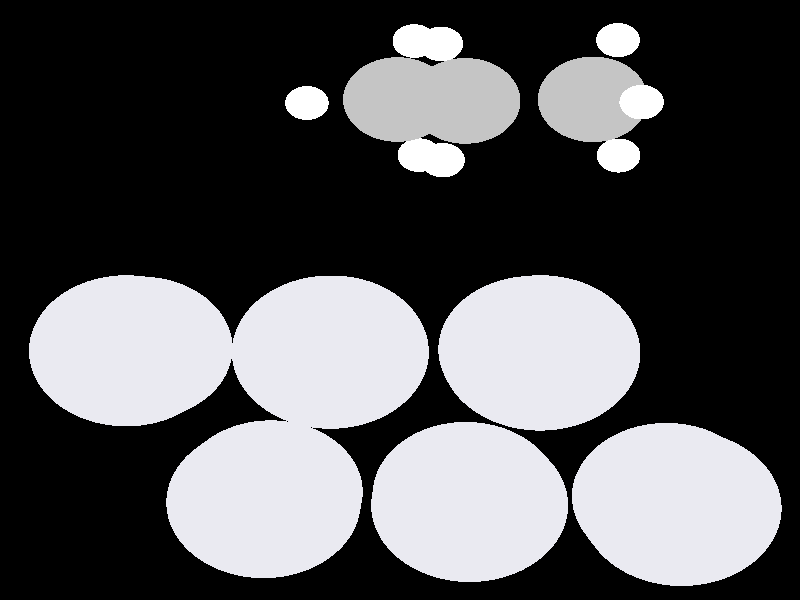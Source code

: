 #include "colors.inc"
#include "finish.inc"

global_settings {assumed_gamma 1 max_trace_level 6}
background {color White transmit 1.0}
camera {perspective
  right -9.29*x up 8.96*y
  direction 100.00*z
  location <0,0,100.00> look_at <0,0,0>}


light_source {<  2.00,   3.00,  40.00> color White
  area_light <0.70, 0, 0>, <0, 0.70, 0>, 3, 3
  adaptive 1 jitter}
// no fog
#declare simple = finish {phong 0.7}
#declare pale = finish {ambient 0.5 diffuse 0.85 roughness 0.001 specular 0.200 }
#declare intermediate = finish {ambient 0.3 diffuse 0.6 specular 0.1 roughness 0.04}
#declare vmd = finish {ambient 0.0 diffuse 0.65 phong 0.1 phong_size 40.0 specular 0.5 }
#declare jmol = finish {ambient 0.2 diffuse 0.6 specular 1 roughness 0.001 metallic}
#declare ase2 = finish {ambient 0.05 brilliance 3 diffuse 0.6 metallic specular 0.7 roughness 0.04 reflection 0.15}
#declare ase3 = finish {ambient 0.15 brilliance 2 diffuse 0.6 metallic specular 1.0 roughness 0.001 reflection 0.0}
#declare glass = finish {ambient 0.05 diffuse 0.3 specular 1.0 roughness 0.001}
#declare glass2 = finish {ambient 0.01 diffuse 0.3 specular 1.0 reflection 0.25 roughness 0.001}
#declare Rcell = 0.050;
#declare Rbond = 0.100;

#macro atom(LOC, R, COL, TRANS, FIN)
  sphere{LOC, R texture{pigment{color COL transmit TRANS} finish{FIN}}}
#end
#macro constrain(LOC, R, COL, TRANS FIN)
union{torus{R, Rcell rotate 45*z texture{pigment{color COL transmit TRANS} finish{FIN}}}
     torus{R, Rcell rotate -45*z texture{pigment{color COL transmit TRANS} finish{FIN}}}
     translate LOC}
#end

// no cell vertices
atom(< -1.63,  -3.11,  -8.49>, 1.16, rgb <0.82, 0.82, 0.88>, 0.0, ase3) // #0
atom(< -1.63,  -3.11,  -5.66>, 1.16, rgb <0.82, 0.82, 0.88>, 0.0, ase3) // #1
atom(< -1.63,  -3.11,  -2.83>, 1.16, rgb <0.82, 0.82, 0.88>, 0.0, ase3) // #2
atom(<  0.82,  -3.11,  -7.07>, 1.16, rgb <0.82, 0.82, 0.88>, 0.0, ase3) // #3
atom(<  0.82,  -3.11,  -4.25>, 1.16, rgb <0.82, 0.82, 0.88>, 0.0, ase3) // #4
atom(<  0.82,  -3.11,  -1.42>, 1.16, rgb <0.82, 0.82, 0.88>, 0.0, ase3) // #5
atom(<  3.27,  -3.10,  -5.66>, 1.16, rgb <0.82, 0.82, 0.88>, 0.0, ase3) // #6
atom(<  3.27,  -3.11,  -2.83>, 1.16, rgb <0.82, 0.82, 0.88>, 0.0, ase3) // #7
atom(<  3.27,  -3.11,  -0.00>, 1.16, rgb <0.82, 0.82, 0.88>, 0.0, ase3) // #8
atom(< -3.27,  -0.78,  -8.49>, 1.16, rgb <0.82, 0.82, 0.88>, 0.0, ase3) // #9
atom(< -3.27,  -0.78,  -5.66>, 1.16, rgb <0.82, 0.82, 0.88>, 0.0, ase3) // #10
atom(< -3.27,  -0.78,  -2.83>, 1.16, rgb <0.82, 0.82, 0.88>, 0.0, ase3) // #11
atom(< -0.82,  -0.78,  -7.07>, 1.16, rgb <0.82, 0.82, 0.88>, 0.0, ase3) // #12
atom(< -0.82,  -0.78,  -4.24>, 1.16, rgb <0.82, 0.82, 0.88>, 0.0, ase3) // #13
atom(< -0.82,  -0.79,  -1.41>, 1.16, rgb <0.82, 0.82, 0.88>, 0.0, ase3) // #14
atom(<  1.63,  -0.78,  -5.66>, 1.16, rgb <0.82, 0.82, 0.88>, 0.0, ase3) // #15
atom(<  1.63,  -0.79,  -2.83>, 1.16, rgb <0.82, 0.82, 0.88>, 0.0, ase3) // #16
atom(<  1.63,  -0.79,   0.00>, 1.16, rgb <0.82, 0.82, 0.88>, 0.0, ase3) // #17
atom(< -0.03,   3.08,  -2.88>, 0.65, rgb <0.56, 0.56, 0.56>, 0.0, ase3) // #18
atom(<  0.77,   3.02,  -1.58>, 0.65, rgb <0.56, 0.56, 0.56>, 0.0, ase3) // #19
atom(<  2.28,   3.05,  -1.80>, 0.65, rgb <0.56, 0.56, 0.56>, 0.0, ase3) // #20
atom(< -1.11,   3.02,  -2.69>, 0.26, rgb <1.00, 1.00, 1.00>, 0.0, ase3) // #21
atom(<  0.17,   4.00,  -3.43>, 0.26, rgb <1.00, 1.00, 1.00>, 0.0, ase3) // #22
atom(<  0.23,   2.24,  -3.54>, 0.26, rgb <1.00, 1.00, 1.00>, 0.0, ase3) // #23
atom(<  0.50,   2.11,  -1.02>, 0.26, rgb <1.00, 1.00, 1.00>, 0.0, ase3) // #24
atom(<  0.48,   3.86,  -0.94>, 0.26, rgb <1.00, 1.00, 1.00>, 0.0, ase3) // #25
atom(<  2.83,   2.98,  -0.86>, 0.26, rgb <1.00, 1.00, 1.00>, 0.0, ase3) // #26
atom(<  2.59,   3.97,  -2.30>, 0.26, rgb <1.00, 1.00, 1.00>, 0.0, ase3) // #27
atom(<  2.60,   2.21,  -2.43>, 0.26, rgb <1.00, 1.00, 1.00>, 0.0, ase3) // #28

// no constraints
